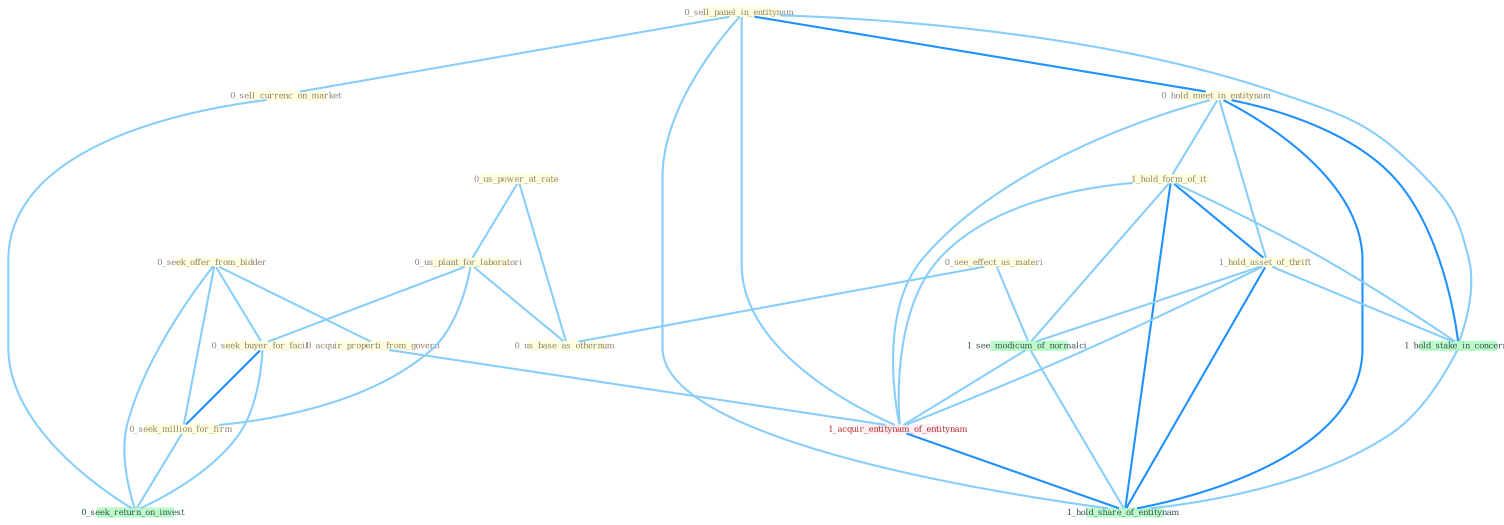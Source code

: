 Graph G{ 
    node
    [shape=polygon,style=filled,width=.5,height=.06,color="#BDFCC9",fixedsize=true,fontsize=4,
    fontcolor="#2f4f4f"];
    {node
    [color="#ffffe0", fontcolor="#8b7d6b"] "0_us_power_at_rate " "0_sell_panel_in_entitynam " "0_see_effect_as_materi " "0_seek_offer_from_bidder " "0_hold_meet_in_entitynam " "0_acquir_properti_from_govern " "0_us_plant_for_laboratori " "1_hold_form_of_it " "0_seek_buyer_for_facil " "0_seek_million_for_firm " "0_sell_currenc_on_market " "0_us_base_as_othernum " "1_hold_asset_of_thrift "}
{node [color="#fff0f5", fontcolor="#b22222"] "1_acquir_entitynam_of_entitynam "}
edge [color="#B0E2FF"];

	"0_us_power_at_rate " -- "0_us_plant_for_laboratori " [w="1", color="#87cefa" ];
	"0_us_power_at_rate " -- "0_us_base_as_othernum " [w="1", color="#87cefa" ];
	"0_sell_panel_in_entitynam " -- "0_hold_meet_in_entitynam " [w="2", color="#1e90ff" , len=0.8];
	"0_sell_panel_in_entitynam " -- "0_sell_currenc_on_market " [w="1", color="#87cefa" ];
	"0_sell_panel_in_entitynam " -- "1_hold_stake_in_concern " [w="1", color="#87cefa" ];
	"0_sell_panel_in_entitynam " -- "1_acquir_entitynam_of_entitynam " [w="1", color="#87cefa" ];
	"0_sell_panel_in_entitynam " -- "1_hold_share_of_entitynam " [w="1", color="#87cefa" ];
	"0_see_effect_as_materi " -- "0_us_base_as_othernum " [w="1", color="#87cefa" ];
	"0_see_effect_as_materi " -- "1_see_modicum_of_normalci " [w="1", color="#87cefa" ];
	"0_seek_offer_from_bidder " -- "0_acquir_properti_from_govern " [w="1", color="#87cefa" ];
	"0_seek_offer_from_bidder " -- "0_seek_buyer_for_facil " [w="1", color="#87cefa" ];
	"0_seek_offer_from_bidder " -- "0_seek_million_for_firm " [w="1", color="#87cefa" ];
	"0_seek_offer_from_bidder " -- "0_seek_return_on_invest " [w="1", color="#87cefa" ];
	"0_hold_meet_in_entitynam " -- "1_hold_form_of_it " [w="1", color="#87cefa" ];
	"0_hold_meet_in_entitynam " -- "1_hold_asset_of_thrift " [w="1", color="#87cefa" ];
	"0_hold_meet_in_entitynam " -- "1_hold_stake_in_concern " [w="2", color="#1e90ff" , len=0.8];
	"0_hold_meet_in_entitynam " -- "1_acquir_entitynam_of_entitynam " [w="1", color="#87cefa" ];
	"0_hold_meet_in_entitynam " -- "1_hold_share_of_entitynam " [w="2", color="#1e90ff" , len=0.8];
	"0_acquir_properti_from_govern " -- "1_acquir_entitynam_of_entitynam " [w="1", color="#87cefa" ];
	"0_us_plant_for_laboratori " -- "0_seek_buyer_for_facil " [w="1", color="#87cefa" ];
	"0_us_plant_for_laboratori " -- "0_seek_million_for_firm " [w="1", color="#87cefa" ];
	"0_us_plant_for_laboratori " -- "0_us_base_as_othernum " [w="1", color="#87cefa" ];
	"1_hold_form_of_it " -- "1_hold_asset_of_thrift " [w="2", color="#1e90ff" , len=0.8];
	"1_hold_form_of_it " -- "1_hold_stake_in_concern " [w="1", color="#87cefa" ];
	"1_hold_form_of_it " -- "1_see_modicum_of_normalci " [w="1", color="#87cefa" ];
	"1_hold_form_of_it " -- "1_acquir_entitynam_of_entitynam " [w="1", color="#87cefa" ];
	"1_hold_form_of_it " -- "1_hold_share_of_entitynam " [w="2", color="#1e90ff" , len=0.8];
	"0_seek_buyer_for_facil " -- "0_seek_million_for_firm " [w="2", color="#1e90ff" , len=0.8];
	"0_seek_buyer_for_facil " -- "0_seek_return_on_invest " [w="1", color="#87cefa" ];
	"0_seek_million_for_firm " -- "0_seek_return_on_invest " [w="1", color="#87cefa" ];
	"0_sell_currenc_on_market " -- "0_seek_return_on_invest " [w="1", color="#87cefa" ];
	"1_hold_asset_of_thrift " -- "1_hold_stake_in_concern " [w="1", color="#87cefa" ];
	"1_hold_asset_of_thrift " -- "1_see_modicum_of_normalci " [w="1", color="#87cefa" ];
	"1_hold_asset_of_thrift " -- "1_acquir_entitynam_of_entitynam " [w="1", color="#87cefa" ];
	"1_hold_asset_of_thrift " -- "1_hold_share_of_entitynam " [w="2", color="#1e90ff" , len=0.8];
	"1_hold_stake_in_concern " -- "1_hold_share_of_entitynam " [w="1", color="#87cefa" ];
	"1_see_modicum_of_normalci " -- "1_acquir_entitynam_of_entitynam " [w="1", color="#87cefa" ];
	"1_see_modicum_of_normalci " -- "1_hold_share_of_entitynam " [w="1", color="#87cefa" ];
	"1_acquir_entitynam_of_entitynam " -- "1_hold_share_of_entitynam " [w="2", color="#1e90ff" , len=0.8];
}